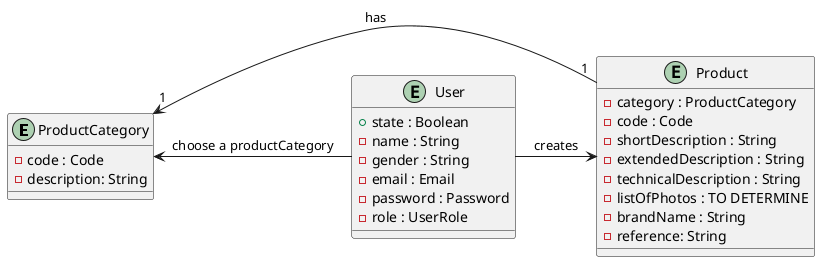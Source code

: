 @startuml

Entity ProductCategory {

-code : Code
-description: String

}

Entity User {
+state : Boolean
-name : String
-gender : String
-email : Email
-password : Password
-role : UserRole
}

Entity Product {
-category : ProductCategory
-code : Code
-shortDescription : String
-extendedDescription : String
-technicalDescription : String
-listOfPhotos : TO DETERMINE
-brandName : String
-reference: String
}

User -up> ProductCategory : choose a productCategory
User -> Product : creates
Product "1" -> "1" ProductCategory : has

@enduml